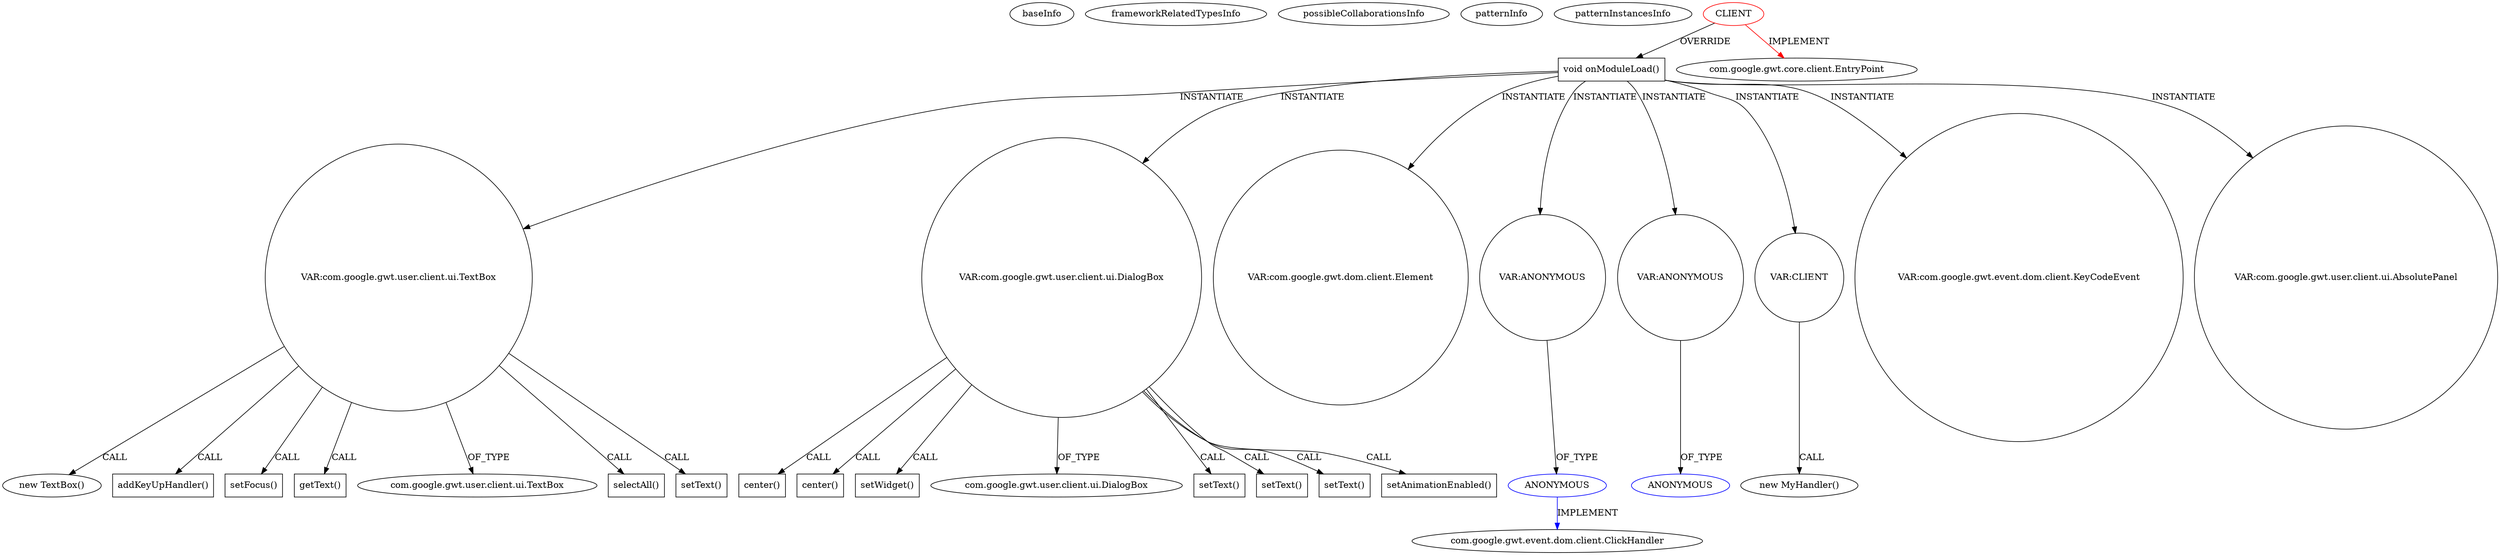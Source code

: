 digraph {
baseInfo[graphId=213,category="pattern",isAnonymous=false,possibleRelation=true]
frameworkRelatedTypesInfo[0="com.google.gwt.core.client.EntryPoint"]
possibleCollaborationsInfo[0="213~INSTANTIATION-OVERRIDING_METHOD_DECLARATION-~com.google.gwt.core.client.EntryPoint ~com.google.gwt.event.dom.client.ClickHandler ~false~true"]
patternInfo[frequency=13.0,patternRootClient=0]
patternInstancesInfo[0="xinl-feedlosophor~/xinl-feedlosophor/feedlosophor-master/Feedlosophor/src/feedlosophor/client/Feedlosophor.java~Feedlosophor~4708",1="AquaWolf-frontier-manager~/AquaWolf-frontier-manager/frontier-manager-master/Frontier Manager Server/src/de/waldmeisterundfreunde/frontiermanger/client/Frontier_Manager.java~Frontier_Manager~20",2="chap19150-SeptaSquared~/chap19150-SeptaSquared/SeptaSquared-master/SeptaSquare/src/com/chapslife/septasquare/client/SeptaSquare.java~SeptaSquare~1059",3="MainMain-ChatCafeine~/MainMain-ChatCafeine/ChatCafeine-master/ChatCafeine/src/sources/client/ChatCafeine.java~ChatCafeine~180",4="karuto-cloud-storage-gallery~/karuto-cloud-storage-gallery/cloud-storage-gallery-master/src/com/mycompany/cloudstoragegallery/client/CloudStorageGallery.java~CloudStorageGallery~3400",5="marchold-BandRidesServer~/marchold-BandRidesServer/BandRidesServer-master/Band-Rides-Server/src/com/catglo/bandridesserver/client/Band_Rides_Server.java~Band_Rides_Server~3705",6="bobvash-Resolution-Tracker~/bobvash-Resolution-Tracker/Resolution-Tracker-master/ResolutionTracker/src/com/bobvash/resolutiontracker/client/ResolutionTracker.java~ResolutionTracker~863",7="lferna-Padel~/lferna-Padel/Padel-master/src/padel/client/Padel.java~Padel~3621",8="BrianHenryIE-GwtDropwizard~/BrianHenryIE-GwtDropwizard/GwtDropwizard-master/src/main/java/ie/brianhenry/gwtdropwizard/client/GwtDropwizardClient.java~GwtDropwizardClient~44",9="ravitle-JBTest~/ravitle-JBTest/JBTest-master/JBTest/src/jbtestPro_v1/client/JbtestPro_v1.java~JbtestPro_v1~4329",10="robinkeunen-shiny-octo-ironman~/robinkeunen-shiny-octo-ironman/shiny-octo-ironman-master/Guestbook/src/guestbook/client/Guestbook.java~Guestbook~4419",11="ph73nt-fuzzy-archer~/ph73nt-fuzzy-archer/fuzzy-archer-master/src/couk/fishlegs/nucmedone/client/NucMedOne.java~NucMedOne~4289",12="hershal-supertictactoe~/hershal-supertictactoe/supertictactoe-master/src/com/supertictactoe/supertictactoe/client/SuperTicTacToe.java~SuperTicTacToe~1407"]
6[label="new TextBox()",vertexType="CONSTRUCTOR_CALL",isFrameworkType=false]
7[label="VAR:com.google.gwt.user.client.ui.TextBox",vertexType="VARIABLE_EXPRESION",isFrameworkType=false,shape=circle]
141[label="addKeyUpHandler()",vertexType="INSIDE_CALL",isFrameworkType=false,shape=box]
33[label="setFocus()",vertexType="INSIDE_CALL",isFrameworkType=false,shape=box]
100[label="getText()",vertexType="INSIDE_CALL",isFrameworkType=false,shape=box]
8[label="com.google.gwt.user.client.ui.TextBox",vertexType="FRAMEWORK_CLASS_TYPE",isFrameworkType=false]
35[label="selectAll()",vertexType="INSIDE_CALL",isFrameworkType=false,shape=box]
2[label="void onModuleLoad()",vertexType="OVERRIDING_METHOD_DECLARATION",isFrameworkType=false,shape=box]
37[label="VAR:com.google.gwt.user.client.ui.DialogBox",vertexType="VARIABLE_EXPRESION",isFrameworkType=false,shape=circle]
46[label="VAR:com.google.gwt.dom.client.Element",vertexType="VARIABLE_EXPRESION",isFrameworkType=false,shape=circle]
130[label="center()",vertexType="INSIDE_CALL",isFrameworkType=false,shape=box]
120[label="center()",vertexType="INSIDE_CALL",isFrameworkType=false,shape=box]
0[label="CLIENT",vertexType="ROOT_CLIENT_CLASS_DECLARATION",isFrameworkType=false,color=red]
85[label="VAR:ANONYMOUS",vertexType="VARIABLE_EXPRESION",isFrameworkType=false,shape=circle]
86[label="ANONYMOUS",vertexType="REFERENCE_ANONYMOUS_DECLARATION",isFrameworkType=false,color=blue]
1[label="com.google.gwt.core.client.EntryPoint",vertexType="FRAMEWORK_INTERFACE_TYPE",isFrameworkType=false]
110[label="VAR:ANONYMOUS",vertexType="VARIABLE_EXPRESION",isFrameworkType=false,shape=circle]
111[label="ANONYMOUS",vertexType="REFERENCE_ANONYMOUS_DECLARATION",isFrameworkType=false,color=blue]
81[label="setWidget()",vertexType="INSIDE_CALL",isFrameworkType=false,shape=box]
134[label="VAR:CLIENT",vertexType="VARIABLE_EXPRESION",isFrameworkType=false,shape=circle]
94[label="VAR:com.google.gwt.event.dom.client.KeyCodeEvent",vertexType="VARIABLE_EXPRESION",isFrameworkType=false,shape=circle]
38[label="com.google.gwt.user.client.ui.DialogBox",vertexType="FRAMEWORK_CLASS_TYPE",isFrameworkType=false]
87[label="com.google.gwt.event.dom.client.ClickHandler",vertexType="FRAMEWORK_INTERFACE_TYPE",isFrameworkType=false]
114[label="setText()",vertexType="INSIDE_CALL",isFrameworkType=false,shape=box]
10[label="setText()",vertexType="INSIDE_CALL",isFrameworkType=false,shape=box]
40[label="setText()",vertexType="INSIDE_CALL",isFrameworkType=false,shape=box]
124[label="setText()",vertexType="INSIDE_CALL",isFrameworkType=false,shape=box]
133[label="new MyHandler()",vertexType="CONSTRUCTOR_CALL",isFrameworkType=false]
42[label="setAnimationEnabled()",vertexType="INSIDE_CALL",isFrameworkType=false,shape=box]
16[label="VAR:com.google.gwt.user.client.ui.AbsolutePanel",vertexType="VARIABLE_EXPRESION",isFrameworkType=false,shape=circle]
7->100[label="CALL"]
0->1[label="IMPLEMENT",color=red]
7->33[label="CALL"]
2->46[label="INSTANTIATE"]
37->120[label="CALL"]
2->37[label="INSTANTIATE"]
7->6[label="CALL"]
0->2[label="OVERRIDE"]
2->16[label="INSTANTIATE"]
37->38[label="OF_TYPE"]
37->124[label="CALL"]
37->130[label="CALL"]
37->114[label="CALL"]
37->40[label="CALL"]
2->94[label="INSTANTIATE"]
2->85[label="INSTANTIATE"]
85->86[label="OF_TYPE"]
37->81[label="CALL"]
7->8[label="OF_TYPE"]
86->87[label="IMPLEMENT",color=blue]
7->35[label="CALL"]
7->141[label="CALL"]
2->110[label="INSTANTIATE"]
110->111[label="OF_TYPE"]
2->134[label="INSTANTIATE"]
134->133[label="CALL"]
2->7[label="INSTANTIATE"]
37->42[label="CALL"]
7->10[label="CALL"]
}
